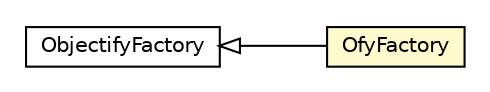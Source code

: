 #!/usr/local/bin/dot
#
# Class diagram 
# Generated by UMLGraph version R5_6-24-gf6e263 (http://www.umlgraph.org/)
#

digraph G {
	edge [fontname="Helvetica",fontsize=10,labelfontname="Helvetica",labelfontsize=10];
	node [fontname="Helvetica",fontsize=10,shape=plaintext];
	nodesep=0.25;
	ranksep=0.5;
	rankdir=LR;
	// com.gwtplatform.carstore.server.dao.objectify.OfyFactory
	c276020 [label=<<table title="com.gwtplatform.carstore.server.dao.objectify.OfyFactory" border="0" cellborder="1" cellspacing="0" cellpadding="2" port="p" bgcolor="lemonChiffon" href="./OfyFactory.html">
		<tr><td><table border="0" cellspacing="0" cellpadding="1">
<tr><td align="center" balign="center"> OfyFactory </td></tr>
		</table></td></tr>
		</table>>, URL="./OfyFactory.html", fontname="Helvetica", fontcolor="black", fontsize=10.0];
	//com.gwtplatform.carstore.server.dao.objectify.OfyFactory extends com.googlecode.objectify.ObjectifyFactory
	c276228:p -> c276020:p [dir=back,arrowtail=empty];
	// com.googlecode.objectify.ObjectifyFactory
	c276228 [label=<<table title="com.googlecode.objectify.ObjectifyFactory" border="0" cellborder="1" cellspacing="0" cellpadding="2" port="p">
		<tr><td><table border="0" cellspacing="0" cellpadding="1">
<tr><td align="center" balign="center"> ObjectifyFactory </td></tr>
		</table></td></tr>
		</table>>, URL="null", fontname="Helvetica", fontcolor="black", fontsize=10.0];
}

